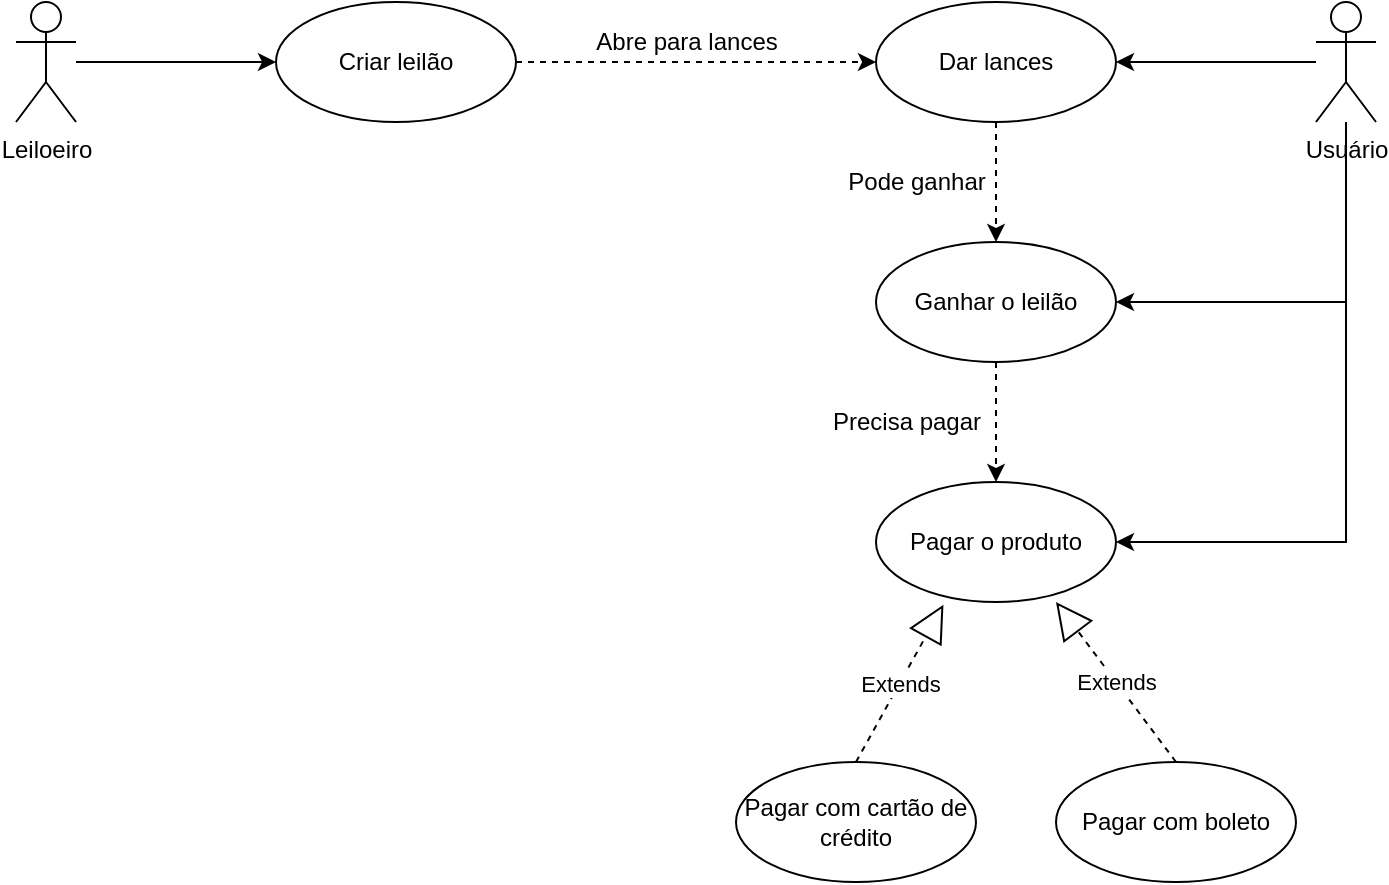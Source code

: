 <mxfile version="13.9.3" type="device"><diagram id="lSifjcGuMg-FTsY4UZRk" name="Page-1"><mxGraphModel dx="1110" dy="655" grid="1" gridSize="10" guides="1" tooltips="1" connect="1" arrows="1" fold="1" page="1" pageScale="1" pageWidth="850" pageHeight="1100" math="0" shadow="0"><root><mxCell id="0"/><mxCell id="1" parent="0"/><mxCell id="mAAnbf9WcY4-Vw22phqS-4" style="edgeStyle=orthogonalEdgeStyle;rounded=0;orthogonalLoop=1;jettySize=auto;html=1;entryX=0;entryY=0.5;entryDx=0;entryDy=0;" edge="1" parent="1" source="mAAnbf9WcY4-Vw22phqS-1" target="mAAnbf9WcY4-Vw22phqS-3"><mxGeometry relative="1" as="geometry"/></mxCell><mxCell id="mAAnbf9WcY4-Vw22phqS-1" value="Leiloeiro" style="shape=umlActor;verticalLabelPosition=bottom;verticalAlign=top;html=1;" vertex="1" parent="1"><mxGeometry x="100" y="130" width="30" height="60" as="geometry"/></mxCell><mxCell id="mAAnbf9WcY4-Vw22phqS-3" value="Criar leilão" style="ellipse;whiteSpace=wrap;html=1;" vertex="1" parent="1"><mxGeometry x="230" y="130" width="120" height="60" as="geometry"/></mxCell><mxCell id="mAAnbf9WcY4-Vw22phqS-8" style="edgeStyle=orthogonalEdgeStyle;rounded=0;orthogonalLoop=1;jettySize=auto;html=1;entryX=1;entryY=0.5;entryDx=0;entryDy=0;" edge="1" parent="1" source="mAAnbf9WcY4-Vw22phqS-5" target="mAAnbf9WcY4-Vw22phqS-7"><mxGeometry relative="1" as="geometry"/></mxCell><mxCell id="mAAnbf9WcY4-Vw22phqS-15" style="edgeStyle=orthogonalEdgeStyle;rounded=0;orthogonalLoop=1;jettySize=auto;html=1;entryX=1;entryY=0.5;entryDx=0;entryDy=0;" edge="1" parent="1" source="mAAnbf9WcY4-Vw22phqS-5" target="mAAnbf9WcY4-Vw22phqS-14"><mxGeometry relative="1" as="geometry"><mxPoint x="680" y="370.0" as="targetPoint"/><Array as="points"><mxPoint x="765" y="400"/></Array></mxGeometry></mxCell><mxCell id="mAAnbf9WcY4-Vw22phqS-16" style="edgeStyle=orthogonalEdgeStyle;rounded=0;orthogonalLoop=1;jettySize=auto;html=1;entryX=1;entryY=0.5;entryDx=0;entryDy=0;" edge="1" parent="1" source="mAAnbf9WcY4-Vw22phqS-5" target="mAAnbf9WcY4-Vw22phqS-12"><mxGeometry relative="1" as="geometry"><Array as="points"><mxPoint x="765" y="280"/></Array></mxGeometry></mxCell><mxCell id="mAAnbf9WcY4-Vw22phqS-5" value="Usuário" style="shape=umlActor;verticalLabelPosition=bottom;verticalAlign=top;html=1;" vertex="1" parent="1"><mxGeometry x="750" y="130" width="30" height="60" as="geometry"/></mxCell><mxCell id="mAAnbf9WcY4-Vw22phqS-10" style="edgeStyle=orthogonalEdgeStyle;rounded=0;orthogonalLoop=1;jettySize=auto;html=1;dashed=1;exitX=1;exitY=0.5;exitDx=0;exitDy=0;" edge="1" parent="1" source="mAAnbf9WcY4-Vw22phqS-3" target="mAAnbf9WcY4-Vw22phqS-7"><mxGeometry relative="1" as="geometry"/></mxCell><mxCell id="mAAnbf9WcY4-Vw22phqS-7" value="Dar lances" style="ellipse;whiteSpace=wrap;html=1;" vertex="1" parent="1"><mxGeometry x="530" y="130" width="120" height="60" as="geometry"/></mxCell><mxCell id="mAAnbf9WcY4-Vw22phqS-11" value="Abre para lances" style="text;html=1;align=center;verticalAlign=middle;resizable=0;points=[];autosize=1;" vertex="1" parent="1"><mxGeometry x="380" y="140" width="110" height="20" as="geometry"/></mxCell><mxCell id="mAAnbf9WcY4-Vw22phqS-19" style="edgeStyle=orthogonalEdgeStyle;rounded=0;orthogonalLoop=1;jettySize=auto;html=1;dashed=1;exitX=0.5;exitY=1;exitDx=0;exitDy=0;" edge="1" parent="1" source="mAAnbf9WcY4-Vw22phqS-7" target="mAAnbf9WcY4-Vw22phqS-12"><mxGeometry relative="1" as="geometry"/></mxCell><mxCell id="mAAnbf9WcY4-Vw22phqS-12" value="Ganhar o leilão" style="ellipse;whiteSpace=wrap;html=1;" vertex="1" parent="1"><mxGeometry x="530" y="250" width="120" height="60" as="geometry"/></mxCell><mxCell id="mAAnbf9WcY4-Vw22phqS-17" style="edgeStyle=orthogonalEdgeStyle;rounded=0;orthogonalLoop=1;jettySize=auto;html=1;dashed=1;exitX=0.5;exitY=1;exitDx=0;exitDy=0;" edge="1" parent="1" source="mAAnbf9WcY4-Vw22phqS-12" target="mAAnbf9WcY4-Vw22phqS-14"><mxGeometry relative="1" as="geometry"/></mxCell><mxCell id="mAAnbf9WcY4-Vw22phqS-14" value="Pagar o produto" style="ellipse;whiteSpace=wrap;html=1;" vertex="1" parent="1"><mxGeometry x="530" y="370" width="120" height="60" as="geometry"/></mxCell><mxCell id="mAAnbf9WcY4-Vw22phqS-20" value="Pode ganhar" style="text;html=1;align=center;verticalAlign=middle;resizable=0;points=[];autosize=1;" vertex="1" parent="1"><mxGeometry x="510" y="210" width="80" height="20" as="geometry"/></mxCell><mxCell id="mAAnbf9WcY4-Vw22phqS-21" value="Pagar com cartão de crédito" style="ellipse;whiteSpace=wrap;html=1;" vertex="1" parent="1"><mxGeometry x="460" y="510" width="120" height="60" as="geometry"/></mxCell><mxCell id="mAAnbf9WcY4-Vw22phqS-22" value="Pagar com boleto" style="ellipse;whiteSpace=wrap;html=1;" vertex="1" parent="1"><mxGeometry x="620" y="510" width="120" height="60" as="geometry"/></mxCell><mxCell id="mAAnbf9WcY4-Vw22phqS-23" value="Extends" style="endArrow=block;endSize=16;endFill=0;html=1;dashed=1;exitX=0.5;exitY=0;exitDx=0;exitDy=0;entryX=0.281;entryY=1.022;entryDx=0;entryDy=0;entryPerimeter=0;" edge="1" parent="1" source="mAAnbf9WcY4-Vw22phqS-21" target="mAAnbf9WcY4-Vw22phqS-14"><mxGeometry width="160" relative="1" as="geometry"><mxPoint x="390" y="560" as="sourcePoint"/><mxPoint x="550" y="560" as="targetPoint"/></mxGeometry></mxCell><mxCell id="mAAnbf9WcY4-Vw22phqS-24" value="Extends" style="endArrow=block;endSize=16;endFill=0;html=1;dashed=1;exitX=0.5;exitY=0;exitDx=0;exitDy=0;entryX=0.75;entryY=1;entryDx=0;entryDy=0;entryPerimeter=0;" edge="1" parent="1" source="mAAnbf9WcY4-Vw22phqS-22" target="mAAnbf9WcY4-Vw22phqS-14"><mxGeometry width="160" relative="1" as="geometry"><mxPoint x="480" y="470" as="sourcePoint"/><mxPoint x="600" y="440" as="targetPoint"/></mxGeometry></mxCell><mxCell id="mAAnbf9WcY4-Vw22phqS-25" value="Precisa pagar" style="text;html=1;align=center;verticalAlign=middle;resizable=0;points=[];autosize=1;" vertex="1" parent="1"><mxGeometry x="500" y="330" width="90" height="20" as="geometry"/></mxCell></root></mxGraphModel></diagram></mxfile>